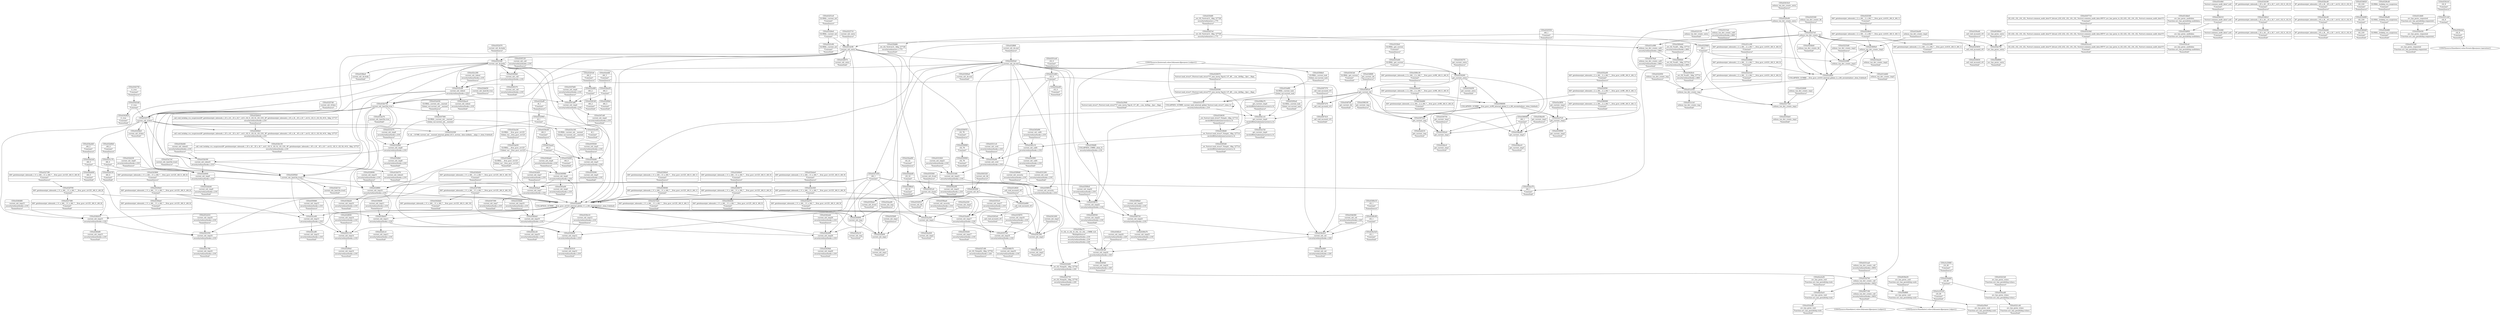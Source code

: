 digraph {
	CE0x4340ab0 [shape=record,shape=Mrecord,label="{CE0x4340ab0|current_sid:_tmp6|security/selinux/hooks.c,218|*SummSource*}"]
	CE0x4350fd0 [shape=record,shape=Mrecord,label="{CE0x4350fd0|current_sid:_tmp13|security/selinux/hooks.c,218|*SummSource*}"]
	CE0x435d850 [shape=record,shape=Mrecord,label="{CE0x435d850|avc_has_perm:_auditdata|Function::avc_has_perm&Arg::auditdata::}"]
	CE0x43498a0 [shape=record,shape=Mrecord,label="{CE0x43498a0|current_sid:_tmp23|security/selinux/hooks.c,218|*SummSource*}"]
	CE0x4340d10 [shape=record,shape=Mrecord,label="{CE0x4340d10|current_sid:_tmp15|security/selinux/hooks.c,218}"]
	CE0x432ce60 [shape=record,shape=Mrecord,label="{CE0x432ce60|current_sid:_tmp13|security/selinux/hooks.c,218}"]
	CE0x4345c10 [shape=record,shape=Mrecord,label="{CE0x4345c10|current_sid:_call4|security/selinux/hooks.c,218}"]
	CE0x434ba70 [shape=record,shape=Mrecord,label="{CE0x434ba70|0:_i32,_4:_i32,_8:_i32,_12:_i32,_:_CMRE_4,8_|*MultipleSource*|security/selinux/hooks.c,218|security/selinux/hooks.c,218|security/selinux/hooks.c,220}"]
	CE0x4339990 [shape=record,shape=Mrecord,label="{CE0x4339990|get_current:_tmp2|*SummSink*}"]
	CE0x43253f0 [shape=record,shape=Mrecord,label="{CE0x43253f0|i64*_getelementptr_inbounds_(_2_x_i64_,_2_x_i64_*___llvm_gcov_ctr410,_i64_0,_i64_1)|*Constant*|*SummSource*}"]
	CE0x43459b0 [shape=record,shape=Mrecord,label="{CE0x43459b0|current_sid:_tmp20|security/selinux/hooks.c,218|*SummSink*}"]
	CE0x4330a40 [shape=record,shape=Mrecord,label="{CE0x4330a40|_call_void_mcount()_#3|*SummSource*}"]
	CE0x4327380 [shape=record,shape=Mrecord,label="{CE0x4327380|i64*_getelementptr_inbounds_(_11_x_i64_,_11_x_i64_*___llvm_gcov_ctr125,_i64_0,_i64_8)|*Constant*|*SummSink*}"]
	CE0x432f700 [shape=record,shape=Mrecord,label="{CE0x432f700|i64*_getelementptr_inbounds_(_11_x_i64_,_11_x_i64_*___llvm_gcov_ctr125,_i64_0,_i64_8)|*Constant*}"]
	CE0x43476a0 [shape=record,shape=Mrecord,label="{CE0x43476a0|selinux_tun_dev_create:_call1|security/selinux/hooks.c,4661|*SummSink*}"]
	CE0x432f0b0 [shape=record,shape=Mrecord,label="{CE0x432f0b0|i64_3|*Constant*|*SummSink*}"]
	CE0x432b7c0 [shape=record,shape=Mrecord,label="{CE0x432b7c0|current_sid:_land.lhs.true2|*SummSink*}"]
	CE0x434e3e0 [shape=record,shape=Mrecord,label="{CE0x434e3e0|i32_1|*Constant*|*SummSink*}"]
	CE0x433bb20 [shape=record,shape=Mrecord,label="{CE0x433bb20|current_sid:_tmp10|security/selinux/hooks.c,218|*SummSink*}"]
	CE0x4363320 [shape=record,shape=Mrecord,label="{CE0x4363320|current_sid:_bb|*SummSource*}"]
	CE0x4342c20 [shape=record,shape=Mrecord,label="{CE0x4342c20|current_sid:_tmp19|security/selinux/hooks.c,218|*SummSink*}"]
	CE0x4358df0 [shape=record,shape=Mrecord,label="{CE0x4358df0|COLLAPSED:_CMRE:_elem_0::|security/selinux/hooks.c,218}"]
	CE0x4352470 [shape=record,shape=Mrecord,label="{CE0x4352470|current_sid:_do.body|*SummSource*}"]
	CE0x432a420 [shape=record,shape=Mrecord,label="{CE0x432a420|current_sid:_tmp2|*SummSink*}"]
	CE0x432f140 [shape=record,shape=Mrecord,label="{CE0x432f140|i64_2|*Constant*|*SummSink*}"]
	CE0x432ffd0 [shape=record,shape=Mrecord,label="{CE0x432ffd0|current_sid:_do.end|*SummSource*}"]
	CE0x431d920 [shape=record,shape=Mrecord,label="{CE0x431d920|_call_void_mcount()_#3|*SummSource*}"]
	CE0x433d0c0 [shape=record,shape=Mrecord,label="{CE0x433d0c0|i8*_getelementptr_inbounds_(_25_x_i8_,_25_x_i8_*_.str3,_i32_0,_i32_0)|*Constant*}"]
	CE0x431e080 [shape=record,shape=Mrecord,label="{CE0x431e080|selinux_tun_dev_create:_call1|security/selinux/hooks.c,4661}"]
	CE0x43a37e0 [shape=record,shape=Mrecord,label="{CE0x43a37e0|get_current:_tmp2}"]
	CE0x433a8f0 [shape=record,shape=Mrecord,label="{CE0x433a8f0|GLOBAL:_current_task|Global_var:current_task}"]
	CE0x432f9a0 [shape=record,shape=Mrecord,label="{CE0x432f9a0|current_sid:_tmp14|security/selinux/hooks.c,218|*SummSink*}"]
	CE0x4329470 [shape=record,shape=Mrecord,label="{CE0x4329470|%struct.task_struct*_(%struct.task_struct**)*_asm_movq_%gs:$_1:P_,$0_,_r,im,_dirflag_,_fpsr_,_flags_|*SummSource*}"]
	CE0x434a640 [shape=record,shape=Mrecord,label="{CE0x434a640|i64_5|*Constant*|*SummSink*}"]
	CE0x4332af0 [shape=record,shape=Mrecord,label="{CE0x4332af0|i8_1|*Constant*|*SummSource*}"]
	CE0x4360eb0 [shape=record,shape=Mrecord,label="{CE0x4360eb0|_ret_i32_%call1,_!dbg_!27714|security/selinux/hooks.c,4661|*SummSource*}"]
	CE0x43353c0 [shape=record,shape=Mrecord,label="{CE0x43353c0|current_sid:_tmp17|security/selinux/hooks.c,218|*SummSource*}"]
	CE0x4331ea0 [shape=record,shape=Mrecord,label="{CE0x4331ea0|selinux_tun_dev_create:_call|security/selinux/hooks.c,4652|*SummSource*}"]
	CE0x435eb40 [shape=record,shape=Mrecord,label="{CE0x435eb40|avc_has_perm:_tsid|Function::avc_has_perm&Arg::tsid::|*SummSink*}"]
	CE0x43410c0 [shape=record,shape=Mrecord,label="{CE0x43410c0|selinux_tun_dev_create:_entry|*SummSource*}"]
	CE0x4325bf0 [shape=record,shape=Mrecord,label="{CE0x4325bf0|current_sid:_tmp1|*SummSource*}"]
	CE0x43346d0 [shape=record,shape=Mrecord,label="{CE0x43346d0|_ret_%struct.task_struct*_%tmp4,_!dbg_!27714|./arch/x86/include/asm/current.h,14}"]
	CE0x433e160 [shape=record,shape=Mrecord,label="{CE0x433e160|GLOBAL:_current_sid.__warned|Global_var:current_sid.__warned|*SummSink*}"]
	CE0x4342eb0 [shape=record,shape=Mrecord,label="{CE0x4342eb0|current_sid:_tmp20|security/selinux/hooks.c,218|*SummSource*}"]
	CE0x432a680 [shape=record,shape=Mrecord,label="{CE0x432a680|_call_void_mcount()_#3}"]
	CE0x4320e90 [shape=record,shape=Mrecord,label="{CE0x4320e90|selinux_tun_dev_create:_entry}"]
	CE0x431e1e0 [shape=record,shape=Mrecord,label="{CE0x431e1e0|selinux_tun_dev_create:_tmp|*SummSink*}"]
	CE0x43469e0 [shape=record,shape=Mrecord,label="{CE0x43469e0|selinux_tun_dev_create:_tmp2}"]
	CE0x432bc60 [shape=record,shape=Mrecord,label="{CE0x432bc60|i8*_getelementptr_inbounds_(_45_x_i8_,_45_x_i8_*_.str12,_i32_0,_i32_0)|*Constant*}"]
	CE0x43316f0 [shape=record,shape=Mrecord,label="{CE0x43316f0|current_sid:_tmp21|security/selinux/hooks.c,218}"]
	CE0x43645a0 [shape=record,shape=Mrecord,label="{CE0x43645a0|current_sid:_do.end}"]
	CE0x43425d0 [shape=record,shape=Mrecord,label="{CE0x43425d0|i1_true|*Constant*}"]
	CE0x434f7d0 [shape=record,shape=Mrecord,label="{CE0x434f7d0|get_current:_bb|*SummSink*}"]
	CE0x4330e10 [shape=record,shape=Mrecord,label="{CE0x4330e10|current_sid:_tmp12|security/selinux/hooks.c,218|*SummSource*}"]
	CE0x4349720 [shape=record,shape=Mrecord,label="{CE0x4349720|current_sid:_tmp23|security/selinux/hooks.c,218}"]
	CE0x43450b0 [shape=record,shape=Mrecord,label="{CE0x43450b0|current_sid:_call|security/selinux/hooks.c,218}"]
	CE0x43588a0 [shape=record,shape=Mrecord,label="{CE0x43588a0|i32_22|*Constant*|*SummSink*}"]
	CE0x4324bb0 [shape=record,shape=Mrecord,label="{CE0x4324bb0|selinux_tun_dev_create:_bb|*SummSink*}"]
	CE0x431e3f0 [shape=record,shape=Mrecord,label="{CE0x431e3f0|i64*_getelementptr_inbounds_(_2_x_i64_,_2_x_i64_*___llvm_gcov_ctr410,_i64_0,_i64_0)|*Constant*|*SummSource*}"]
	CE0x4324f20 [shape=record,shape=Mrecord,label="{CE0x4324f20|COLLAPSED:_GCMRE___llvm_gcov_ctr410_internal_global_2_x_i64_zeroinitializer:_elem_0:default:}"]
	CE0x432ef60 [shape=record,shape=Mrecord,label="{CE0x432ef60|i64_2|*Constant*}"]
	CE0x4351130 [shape=record,shape=Mrecord,label="{CE0x4351130|current_sid:_tmp14|security/selinux/hooks.c,218}"]
	CE0x4350970 [shape=record,shape=Mrecord,label="{CE0x4350970|i32_78|*Constant*|*SummSource*}"]
	CE0x4331820 [shape=record,shape=Mrecord,label="{CE0x4331820|current_sid:_tmp21|security/selinux/hooks.c,218|*SummSource*}"]
	CE0x4347300 [shape=record,shape=Mrecord,label="{CE0x4347300|current_sid:_tmp7|security/selinux/hooks.c,218|*SummSink*}"]
	CE0x4323d40 [shape=record,shape=Mrecord,label="{CE0x4323d40|_ret_i32_%tmp24,_!dbg_!27742|security/selinux/hooks.c,220}"]
	CE0x432d0b0 [shape=record,shape=Mrecord,label="{CE0x432d0b0|i64_4|*Constant*|*SummSource*}"]
	CE0x3c23120 [shape=record,shape=Mrecord,label="{CE0x3c23120|i16_49|*Constant*|*SummSink*}"]
	CE0x431dd40 [shape=record,shape=Mrecord,label="{CE0x431dd40|selinux_tun_dev_create:_tmp3|*SummSink*}"]
	CE0x4343a00 [shape=record,shape=Mrecord,label="{CE0x4343a00|current_sid:_tmp6|security/selinux/hooks.c,218|*SummSink*}"]
	CE0x435d7e0 [shape=record,shape=Mrecord,label="{CE0x435d7e0|_ret_i32_%retval.0,_!dbg_!27728|security/selinux/avc.c,775}"]
	CE0x432a520 [shape=record,shape=Mrecord,label="{CE0x432a520|current_sid:_tmp2|*SummSource*}"]
	CE0x4398090 [shape=record,shape=Mrecord,label="{CE0x4398090|COLLAPSED:_GCMRE___llvm_gcov_ctr98_internal_global_2_x_i64_zeroinitializer:_elem_0:default:}"]
	CE0x4330750 [shape=record,shape=Mrecord,label="{CE0x4330750|get_current:_tmp1|*SummSource*}"]
	CE0x4347af0 [shape=record,shape=Mrecord,label="{CE0x4347af0|current_sid:_tmp4|security/selinux/hooks.c,218|*SummSink*}"]
	CE0x43300a0 [shape=record,shape=Mrecord,label="{CE0x43300a0|current_sid:_do.end|*SummSink*}"]
	CE0x4331b70 [shape=record,shape=Mrecord,label="{CE0x4331b70|current_sid:_tmp8|security/selinux/hooks.c,218|*SummSource*}"]
	CE0x431e550 [shape=record,shape=Mrecord,label="{CE0x431e550|selinux_tun_dev_create:_tmp}"]
	CE0x4327c80 [shape=record,shape=Mrecord,label="{CE0x4327c80|_ret_i32_%tmp24,_!dbg_!27742|security/selinux/hooks.c,220|*SummSource*}"]
	CE0x434b560 [shape=record,shape=Mrecord,label="{CE0x434b560|current_sid:_sid|security/selinux/hooks.c,220|*SummSource*}"]
	CE0x4331260 [shape=record,shape=Mrecord,label="{CE0x4331260|current_sid:_cred|security/selinux/hooks.c,218|*SummSink*}"]
	CE0x4334260 [shape=record,shape=Mrecord,label="{CE0x4334260|get_current:_entry}"]
	CE0x43240b0 [shape=record,shape=Mrecord,label="{CE0x43240b0|i64*_getelementptr_inbounds_(_2_x_i64_,_2_x_i64_*___llvm_gcov_ctr410,_i64_0,_i64_0)|*Constant*}"]
	CE0x434abd0 [shape=record,shape=Mrecord,label="{CE0x434abd0|i32_22|*Constant*}"]
	CE0x59df880 [shape=record,shape=Mrecord,label="{CE0x59df880|avc_has_perm:_entry|*SummSink*}"]
	CE0x4325340 [shape=record,shape=Mrecord,label="{CE0x4325340|selinux_tun_dev_create:_bb|*SummSource*}"]
	CE0x4367370 [shape=record,shape=Mrecord,label="{CE0x4367370|_call_void_mcount()_#3|*SummSource*}"]
	CE0x4358aa0 [shape=record,shape=Mrecord,label="{CE0x4358aa0|current_sid:_security|security/selinux/hooks.c,218|*SummSink*}"]
	CE0x433fbe0 [shape=record,shape=Mrecord,label="{CE0x433fbe0|current_sid:_do.body|*SummSink*}"]
	CE0x43341b0 [shape=record,shape=Mrecord,label="{CE0x43341b0|GLOBAL:_get_current|*Constant*|*SummSink*}"]
	CE0x4336040 [shape=record,shape=Mrecord,label="{CE0x4336040|i64*_getelementptr_inbounds_(_11_x_i64_,_11_x_i64_*___llvm_gcov_ctr125,_i64_0,_i64_1)|*Constant*}"]
	CE0x432bd40 [shape=record,shape=Mrecord,label="{CE0x432bd40|i8*_getelementptr_inbounds_(_45_x_i8_,_45_x_i8_*_.str12,_i32_0,_i32_0)|*Constant*|*SummSink*}"]
	CE0x433ade0 [shape=record,shape=Mrecord,label="{CE0x433ade0|GLOBAL:___llvm_gcov_ctr125|Global_var:__llvm_gcov_ctr125|*SummSink*}"]
	CE0x4325e10 [shape=record,shape=Mrecord,label="{CE0x4325e10|current_sid:_tmp|*SummSink*}"]
	CE0x431dc90 [shape=record,shape=Mrecord,label="{CE0x431dc90|current_sid:_entry}"]
	CE0x435fd80 [shape=record,shape=Mrecord,label="{CE0x435fd80|_ret_i32_%retval.0,_!dbg_!27728|security/selinux/avc.c,775|*SummSink*}"]
	CE0x435ead0 [shape=record,shape=Mrecord,label="{CE0x435ead0|avc_has_perm:_tclass|Function::avc_has_perm&Arg::tclass::}"]
	CE0x4342d90 [shape=record,shape=Mrecord,label="{CE0x4342d90|current_sid:_tmp20|security/selinux/hooks.c,218}"]
	CE0x432f5f0 [shape=record,shape=Mrecord,label="{CE0x432f5f0|i64*_getelementptr_inbounds_(_2_x_i64_,_2_x_i64_*___llvm_gcov_ctr98,_i64_0,_i64_1)|*Constant*}"]
	CE0x4367410 [shape=record,shape=Mrecord,label="{CE0x4367410|_call_void_mcount()_#3|*SummSink*}"]
	CE0x434f5c0 [shape=record,shape=Mrecord,label="{CE0x434f5c0|get_current:_bb}"]
	CE0x4325730 [shape=record,shape=Mrecord,label="{CE0x4325730|current_sid:_if.then}"]
	CE0x435c640 [shape=record,shape=Mrecord,label="{CE0x435c640|%struct.common_audit_data*_null|*Constant*|*SummSink*}"]
	CE0x4330b90 [shape=record,shape=Mrecord,label="{CE0x4330b90|current_sid:_tmp11|security/selinux/hooks.c,218|*SummSource*}"]
	CE0x43311c0 [shape=record,shape=Mrecord,label="{CE0x43311c0|current_sid:_cred|security/selinux/hooks.c,218|*SummSource*}"]
	CE0x435c6b0 [shape=record,shape=Mrecord,label="{CE0x435c6b0|%struct.common_audit_data*_null|*Constant*|*SummSource*}"]
	CE0x4335de0 [shape=record,shape=Mrecord,label="{CE0x4335de0|selinux_tun_dev_create:_tmp1|*SummSink*}"]
	CE0x43464d0 [shape=record,shape=Mrecord,label="{CE0x43464d0|i32_218|*Constant*|*SummSink*}"]
	CE0x433d180 [shape=record,shape=Mrecord,label="{CE0x433d180|i8*_getelementptr_inbounds_(_25_x_i8_,_25_x_i8_*_.str3,_i32_0,_i32_0)|*Constant*|*SummSource*}"]
	CE0x4323c90 [shape=record,shape=Mrecord,label="{CE0x4323c90|GLOBAL:_current_sid|*Constant*|*SummSink*}"]
	CE0x432f1b0 [shape=record,shape=Mrecord,label="{CE0x432f1b0|i64_2|*Constant*|*SummSource*}"]
	CE0x432d1c0 [shape=record,shape=Mrecord,label="{CE0x432d1c0|current_sid:_tmp11|security/selinux/hooks.c,218|*SummSink*}"]
	CE0x434eee0 [shape=record,shape=Mrecord,label="{CE0x434eee0|i64*_getelementptr_inbounds_(_2_x_i64_,_2_x_i64_*___llvm_gcov_ctr98,_i64_0,_i64_0)|*Constant*}"]
	CE0x4328f60 [shape=record,shape=Mrecord,label="{CE0x4328f60|current_sid:_tmp10|security/selinux/hooks.c,218}"]
	CE0x4323150 [shape=record,shape=Mrecord,label="{CE0x4323150|selinux_tun_dev_create:_entry|*SummSink*}"]
	CE0x4343510 [shape=record,shape=Mrecord,label="{CE0x4343510|current_sid:_tmp12|security/selinux/hooks.c,218|*SummSink*}"]
	CE0x43360e0 [shape=record,shape=Mrecord,label="{CE0x43360e0|i64*_getelementptr_inbounds_(_11_x_i64_,_11_x_i64_*___llvm_gcov_ctr125,_i64_0,_i64_1)|*Constant*|*SummSource*}"]
	CE0x432c020 [shape=record,shape=Mrecord,label="{CE0x432c020|i64*_getelementptr_inbounds_(_11_x_i64_,_11_x_i64_*___llvm_gcov_ctr125,_i64_0,_i64_9)|*Constant*}"]
	CE0x4350a90 [shape=record,shape=Mrecord,label="{CE0x4350a90|current_sid:_cred|security/selinux/hooks.c,218}"]
	CE0x4352a00 [shape=record,shape=Mrecord,label="{CE0x4352a00|i64*_getelementptr_inbounds_(_2_x_i64_,_2_x_i64_*___llvm_gcov_ctr98,_i64_0,_i64_1)|*Constant*|*SummSource*}"]
	CE0x4350900 [shape=record,shape=Mrecord,label="{CE0x4350900|i32_78|*Constant*|*SummSink*}"]
	CE0x4349a70 [shape=record,shape=Mrecord,label="{CE0x4349a70|current_sid:_tmp23|security/selinux/hooks.c,218|*SummSink*}"]
	CE0x43301e0 [shape=record,shape=Mrecord,label="{CE0x43301e0|current_sid:_if.end}"]
	CE0x4367270 [shape=record,shape=Mrecord,label="{CE0x4367270|_call_void_mcount()_#3}"]
	CE0x43556a0 [shape=record,shape=Mrecord,label="{CE0x43556a0|current_sid:_if.end|*SummSink*}"]
	CE0x43428c0 [shape=record,shape=Mrecord,label="{CE0x43428c0|i1_true|*Constant*|*SummSink*}"]
	CE0x4335430 [shape=record,shape=Mrecord,label="{CE0x4335430|current_sid:_tmp17|security/selinux/hooks.c,218|*SummSink*}"]
	CE0x434a900 [shape=record,shape=Mrecord,label="{CE0x434a900|current_sid:_sid|security/selinux/hooks.c,220|*SummSink*}"]
	CE0x4354dd0 [shape=record,shape=Mrecord,label="{CE0x4354dd0|current_sid:_tmp5|security/selinux/hooks.c,218}"]
	CE0x4341400 [shape=record,shape=Mrecord,label="{CE0x4341400|current_sid:_tmp3|*SummSource*}"]
	CE0x4343ba0 [shape=record,shape=Mrecord,label="{CE0x4343ba0|current_sid:_tmp7|security/selinux/hooks.c,218}"]
	CE0x4325650 [shape=record,shape=Mrecord,label="{CE0x4325650|_call_void_mcount()_#3}"]
	CE0x4351ee0 [shape=record,shape=Mrecord,label="{CE0x4351ee0|i32_0|*Constant*|*SummSource*}"]
	CE0x4347710 [shape=record,shape=Mrecord,label="{CE0x4347710|i32_(i32,_i32,_i16,_i32,_%struct.common_audit_data*)*_bitcast_(i32_(i32,_i32,_i16,_i32,_%struct.common_audit_data.495*)*_avc_has_perm_to_i32_(i32,_i32,_i16,_i32,_%struct.common_audit_data*)*)|*Constant*|*SummSource*}"]
	CE0x432b480 [shape=record,shape=Mrecord,label="{CE0x432b480|GLOBAL:_lockdep_rcu_suspicious|*Constant*|*SummSink*}"]
	CE0x432bac0 [shape=record,shape=Mrecord,label="{CE0x432bac0|current_sid:_tobool|security/selinux/hooks.c,218|*SummSink*}"]
	CE0x4355020 [shape=record,shape=Mrecord,label="{CE0x4355020|current_sid:_tmp5|security/selinux/hooks.c,218|*SummSource*}"]
	CE0x43523a0 [shape=record,shape=Mrecord,label="{CE0x43523a0|current_sid:_do.body}"]
	CE0x433c780 [shape=record,shape=Mrecord,label="{CE0x433c780|current_sid:_tmp16|security/selinux/hooks.c,218|*SummSink*}"]
	CE0x4354f40 [shape=record,shape=Mrecord,label="{CE0x4354f40|i64_0|*Constant*|*SummSink*}"]
	CE0x434a4d0 [shape=record,shape=Mrecord,label="{CE0x434a4d0|i64_5|*Constant*|*SummSource*}"]
	CE0x43251e0 [shape=record,shape=Mrecord,label="{CE0x43251e0|GLOBAL:_current_sid|*Constant*|*SummSource*}"]
	CE0x432d230 [shape=record,shape=Mrecord,label="{CE0x432d230|current_sid:_tmp9|security/selinux/hooks.c,218|*SummSource*}"]
	CE0x4342b20 [shape=record,shape=Mrecord,label="{CE0x4342b20|i64*_getelementptr_inbounds_(_11_x_i64_,_11_x_i64_*___llvm_gcov_ctr125,_i64_0,_i64_10)|*Constant*|*SummSource*}"]
	CE0x432b130 [shape=record,shape=Mrecord,label="{CE0x432b130|_call_void_lockdep_rcu_suspicious(i8*_getelementptr_inbounds_(_25_x_i8_,_25_x_i8_*_.str3,_i32_0,_i32_0),_i32_218,_i8*_getelementptr_inbounds_(_45_x_i8_,_45_x_i8_*_.str12,_i32_0,_i32_0))_#10,_!dbg_!27727|security/selinux/hooks.c,218|*SummSink*}"]
	CE0x4325550 [shape=record,shape=Mrecord,label="{CE0x4325550|i64_1|*Constant*|*SummSource*}"]
	CE0x433b570 [shape=record,shape=Mrecord,label="{CE0x433b570|current_sid:_tobool1|security/selinux/hooks.c,218|*SummSink*}"]
	CE0x433ab50 [shape=record,shape=Mrecord,label="{CE0x433ab50|GLOBAL:___llvm_gcov_ctr125|Global_var:__llvm_gcov_ctr125}"]
	CE0x4347b60 [shape=record,shape=Mrecord,label="{CE0x4347b60|current_sid:_tmp4|security/selinux/hooks.c,218|*SummSource*}"]
	CE0x433e030 [shape=record,shape=Mrecord,label="{CE0x433e030|GLOBAL:_current_sid.__warned|Global_var:current_sid.__warned|*SummSource*}"]
	CE0x433da20 [shape=record,shape=Mrecord,label="{CE0x433da20|selinux_tun_dev_create:_tmp2|*SummSink*}"]
	CE0x43493d0 [shape=record,shape=Mrecord,label="{CE0x43493d0|_ret_%struct.task_struct*_%tmp4,_!dbg_!27714|./arch/x86/include/asm/current.h,14|*SummSink*}"]
	CE0x433aae0 [shape=record,shape=Mrecord,label="{CE0x433aae0|i64_0|*Constant*}"]
	CE0x43568e0 [shape=record,shape=Mrecord,label="{CE0x43568e0|GLOBAL:_current_task|Global_var:current_task|*SummSource*}"]
	CE0x4335870 [shape=record,shape=Mrecord,label="{CE0x4335870|current_sid:_tmp18|security/selinux/hooks.c,218|*SummSource*}"]
	CE0x4321cb0 [shape=record,shape=Mrecord,label="{CE0x4321cb0|i32_8|*Constant*}"]
	CE0x4360f20 [shape=record,shape=Mrecord,label="{CE0x4360f20|_ret_i32_%call1,_!dbg_!27714|security/selinux/hooks.c,4661}"]
	CE0x4334630 [shape=record,shape=Mrecord,label="{CE0x4334630|_ret_%struct.task_struct*_%tmp4,_!dbg_!27714|./arch/x86/include/asm/current.h,14|*SummSource*}"]
	CE0x432eb00 [shape=record,shape=Mrecord,label="{CE0x432eb00|COLLAPSED:_GCMRE___llvm_gcov_ctr125_internal_global_11_x_i64_zeroinitializer:_elem_0:default:}"]
	CE0x43326e0 [shape=record,shape=Mrecord,label="{CE0x43326e0|GLOBAL:_current_sid|*Constant*}"]
	CE0x432d040 [shape=record,shape=Mrecord,label="{CE0x432d040|current_sid:_tmp9|security/selinux/hooks.c,218}"]
	CE0x4325b00 [shape=record,shape=Mrecord,label="{CE0x4325b00|current_sid:_tmp1}"]
	CE0x4358910 [shape=record,shape=Mrecord,label="{CE0x4358910|current_sid:_security|security/selinux/hooks.c,218}"]
	CE0x4340d80 [shape=record,shape=Mrecord,label="{CE0x4340d80|current_sid:_tmp15|security/selinux/hooks.c,218|*SummSource*}"]
	CE0x4345270 [shape=record,shape=Mrecord,label="{CE0x4345270|current_sid:_call|security/selinux/hooks.c,218|*SummSink*}"]
	CE0x4340980 [shape=record,shape=Mrecord,label="{CE0x4340980|current_sid:_tmp6|security/selinux/hooks.c,218}"]
	CE0x43620c0 [shape=record,shape=Mrecord,label="{CE0x43620c0|_ret_i32_%call1,_!dbg_!27714|security/selinux/hooks.c,4661|*SummSink*}"]
	CE0x43295b0 [shape=record,shape=Mrecord,label="{CE0x43295b0|current_sid:_land.lhs.true2}"]
	CE0x4322ff0 [shape=record,shape=Mrecord,label="{CE0x4322ff0|i64*_getelementptr_inbounds_(_2_x_i64_,_2_x_i64_*___llvm_gcov_ctr410,_i64_0,_i64_1)|*Constant*|*SummSink*}"]
	CE0x4355560 [shape=record,shape=Mrecord,label="{CE0x4355560|current_sid:_if.end|*SummSource*}"]
	CE0x4364450 [shape=record,shape=Mrecord,label="{CE0x4364450|i64*_getelementptr_inbounds_(_11_x_i64_,_11_x_i64_*___llvm_gcov_ctr125,_i64_0,_i64_0)|*Constant*|*SummSink*}"]
	CE0x4344900 [shape=record,shape=Mrecord,label="{CE0x4344900|current_sid:_tmp}"]
	CE0x432ea90 [shape=record,shape=Mrecord,label="{CE0x432ea90|current_sid:_tmp|*SummSource*}"]
	CE0x4324fd0 [shape=record,shape=Mrecord,label="{CE0x4324fd0|selinux_tun_dev_create:_tmp1|*SummSource*}"]
	CE0x4333e60 [shape=record,shape=Mrecord,label="{CE0x4333e60|GLOBAL:_get_current|*Constant*}"]
	CE0x4354fb0 [shape=record,shape=Mrecord,label="{CE0x4354fb0|current_sid:_tmp8|security/selinux/hooks.c,218|*SummSink*}"]
	CE0x4323710 [shape=record,shape=Mrecord,label="{CE0x4323710|current_sid:_entry|*SummSource*}"]
	CE0x62a5ac0 [shape=record,shape=Mrecord,label="{CE0x62a5ac0|avc_has_perm:_tsid|Function::avc_has_perm&Arg::tsid::}"]
	CE0x433ede0 [shape=record,shape=Mrecord,label="{CE0x433ede0|current_sid:_tmp17|security/selinux/hooks.c,218}"]
	CE0x433c610 [shape=record,shape=Mrecord,label="{CE0x433c610|current_sid:_tmp16|security/selinux/hooks.c,218|*SummSource*}"]
	CE0x4328a80 [shape=record,shape=Mrecord,label="{CE0x4328a80|GLOBAL:_lockdep_rcu_suspicious|*Constant*}"]
	CE0x4334450 [shape=record,shape=Mrecord,label="{CE0x4334450|get_current:_entry|*SummSink*}"]
	CE0x43246e0 [shape=record,shape=Mrecord,label="{CE0x43246e0|i64*_getelementptr_inbounds_(_2_x_i64_,_2_x_i64_*___llvm_gcov_ctr410,_i64_0,_i64_1)|*Constant*}"]
	CE0x43414c0 [shape=record,shape=Mrecord,label="{CE0x43414c0|current_sid:_tmp3|*SummSink*}"]
	CE0x4345d90 [shape=record,shape=Mrecord,label="{CE0x4345d90|current_sid:_call4|security/selinux/hooks.c,218|*SummSource*}"]
	CE0x432a3b0 [shape=record,shape=Mrecord,label="{CE0x432a3b0|current_sid:_tmp2}"]
	CE0x432cdf0 [shape=record,shape=Mrecord,label="{CE0x432cdf0|current_sid:_tmp13|security/selinux/hooks.c,218|*SummSink*}"]
	CE0x43229f0 [shape=record,shape=Mrecord,label="{CE0x43229f0|selinux_tun_dev_create:_tmp3}"]
	CE0x62a59e0 [shape=record,shape=Mrecord,label="{CE0x62a59e0|avc_has_perm:_ssid|Function::avc_has_perm&Arg::ssid::|*SummSink*}"]
	CE0x4349550 [shape=record,shape=Mrecord,label="{CE0x4349550|current_sid:_tmp22|security/selinux/hooks.c,218|*SummSink*}"]
	CE0x4321c40 [shape=record,shape=Mrecord,label="{CE0x4321c40|avc_has_perm:_tclass|Function::avc_has_perm&Arg::tclass::|*SummSink*}"]
	CE0x4347090 [shape=record,shape=Mrecord,label="{CE0x4347090|i64*_getelementptr_inbounds_(_11_x_i64_,_11_x_i64_*___llvm_gcov_ctr125,_i64_0,_i64_10)|*Constant*}"]
	CE0x431dbe0 [shape=record,shape=Mrecord,label="{CE0x431dbe0|avc_has_perm:_auditdata|Function::avc_has_perm&Arg::auditdata::|*SummSource*}"]
	CE0x434f6f0 [shape=record,shape=Mrecord,label="{CE0x434f6f0|get_current:_bb|*SummSource*}"]
	CE0x4330da0 [shape=record,shape=Mrecord,label="{CE0x4330da0|i64*_getelementptr_inbounds_(_11_x_i64_,_11_x_i64_*___llvm_gcov_ctr125,_i64_0,_i64_6)|*Constant*|*SummSink*}"]
	CE0x435c5d0 [shape=record,shape=Mrecord,label="{CE0x435c5d0|avc_has_perm:_requested|Function::avc_has_perm&Arg::requested::|*SummSink*}"]
	CE0x4334370 [shape=record,shape=Mrecord,label="{CE0x4334370|get_current:_entry|*SummSource*}"]
	CE0x4380c30 [shape=record,shape=Mrecord,label="{CE0x4380c30|i64*_getelementptr_inbounds_(_2_x_i64_,_2_x_i64_*___llvm_gcov_ctr98,_i64_0,_i64_0)|*Constant*|*SummSource*}"]
	CE0x434a3a0 [shape=record,shape=Mrecord,label="{CE0x434a3a0|i64_5|*Constant*}"]
	CE0x4329090 [shape=record,shape=Mrecord,label="{CE0x4329090|current_sid:_tmp10|security/selinux/hooks.c,218|*SummSource*}"]
	CE0x6038a50 [shape=record,shape=Mrecord,label="{CE0x6038a50|avc_has_perm:_ssid|Function::avc_has_perm&Arg::ssid::|*SummSource*}"]
	CE0x432b0c0 [shape=record,shape=Mrecord,label="{CE0x432b0c0|_call_void_lockdep_rcu_suspicious(i8*_getelementptr_inbounds_(_25_x_i8_,_25_x_i8_*_.str3,_i32_0,_i32_0),_i32_218,_i8*_getelementptr_inbounds_(_45_x_i8_,_45_x_i8_*_.str12,_i32_0,_i32_0))_#10,_!dbg_!27727|security/selinux/hooks.c,218|*SummSource*}"]
	CE0x4340fe0 [shape=record,shape=Mrecord,label="{CE0x4340fe0|_call_void_lockdep_rcu_suspicious(i8*_getelementptr_inbounds_(_25_x_i8_,_25_x_i8_*_.str3,_i32_0,_i32_0),_i32_218,_i8*_getelementptr_inbounds_(_45_x_i8_,_45_x_i8_*_.str12,_i32_0,_i32_0))_#10,_!dbg_!27727|security/selinux/hooks.c,218}"]
	CE0x4329390 [shape=record,shape=Mrecord,label="{CE0x4329390|%struct.task_struct*_(%struct.task_struct**)*_asm_movq_%gs:$_1:P_,$0_,_r,im,_dirflag_,_fpsr_,_flags_}"]
	CE0x43357e0 [shape=record,shape=Mrecord,label="{CE0x43357e0|current_sid:_tmp18|security/selinux/hooks.c,218}"]
	CE0x434bec0 [shape=record,shape=Mrecord,label="{CE0x434bec0|get_current:_tmp3|*SummSink*}"]
	CE0x43258e0 [shape=record,shape=Mrecord,label="{CE0x43258e0|current_sid:_if.then|*SummSink*}"]
	CE0x4342750 [shape=record,shape=Mrecord,label="{CE0x4342750|i1_true|*Constant*|*SummSource*}"]
	CE0x4355090 [shape=record,shape=Mrecord,label="{CE0x4355090|current_sid:_tmp5|security/selinux/hooks.c,218|*SummSink*}"]
	CE0x43a3850 [shape=record,shape=Mrecord,label="{CE0x43a3850|get_current:_tmp2|*SummSource*}"]
	CE0x43233d0 [shape=record,shape=Mrecord,label="{CE0x43233d0|selinux_tun_dev_create:_tmp3|*SummSource*}"]
	CE0x5837190 [shape=record,shape=Mrecord,label="{CE0x5837190|selinux_tun_dev_create:_call|security/selinux/hooks.c,4652|*SummSink*}"]
	CE0x434f2c0 [shape=record,shape=Mrecord,label="{CE0x434f2c0|current_sid:_tmp24|security/selinux/hooks.c,220|*SummSource*}"]
	CE0x433ebe0 [shape=record,shape=Mrecord,label="{CE0x433ebe0|i64*_getelementptr_inbounds_(_11_x_i64_,_11_x_i64_*___llvm_gcov_ctr125,_i64_0,_i64_9)|*Constant*|*SummSource*}"]
	CE0x432aa70 [shape=record,shape=Mrecord,label="{CE0x432aa70|i64_1|*Constant*|*SummSink*}"]
	CE0x433bdc0 [shape=record,shape=Mrecord,label="{CE0x433bdc0|current_sid:_tmp11|security/selinux/hooks.c,218}"]
	CE0x4328cd0 [shape=record,shape=Mrecord,label="{CE0x4328cd0|GLOBAL:_lockdep_rcu_suspicious|*Constant*|*SummSource*}"]
	CE0x59df8f0 [shape=record,shape=Mrecord,label="{CE0x59df8f0|avc_has_perm:_ssid|Function::avc_has_perm&Arg::ssid::}"]
	CE0x4341050 [shape=record,shape=Mrecord,label="{CE0x4341050|current_sid:_tmp16|security/selinux/hooks.c,218}"]
	CE0x4332c60 [shape=record,shape=Mrecord,label="{CE0x4332c60|i8_1|*Constant*|*SummSink*}"]
	CE0x434f3b0 [shape=record,shape=Mrecord,label="{CE0x434f3b0|current_sid:_tmp24|security/selinux/hooks.c,220|*SummSink*}"]
	CE0x435b3c0 [shape=record,shape=Mrecord,label="{CE0x435b3c0|i32_8|*Constant*|*SummSource*}"]
	CE0x432fec0 [shape=record,shape=Mrecord,label="{CE0x432fec0|get_current:_tmp1|*SummSink*}"]
	CE0x431de70 [shape=record,shape=Mrecord,label="{CE0x431de70|current_sid:_land.lhs.true|*SummSink*}"]
	CE0x43a39d0 [shape=record,shape=Mrecord,label="{CE0x43a39d0|%struct.task_struct*_(%struct.task_struct**)*_asm_movq_%gs:$_1:P_,$0_,_r,im,_dirflag_,_fpsr_,_flags_|*SummSink*}"]
	CE0x4397ee0 [shape=record,shape=Mrecord,label="{CE0x4397ee0|get_current:_tmp}"]
	CE0x4330d30 [shape=record,shape=Mrecord,label="{CE0x4330d30|current_sid:_tmp12|security/selinux/hooks.c,218}"]
	CE0x60389e0 [shape=record,shape=Mrecord,label="{CE0x60389e0|avc_has_perm:_entry|*SummSource*}"]
	CE0x434aa00 [shape=record,shape=Mrecord,label="{CE0x434aa00|current_sid:_tmp21|security/selinux/hooks.c,218|*SummSink*}"]
	CE0x43263e0 [shape=record,shape=Mrecord,label="{CE0x43263e0|_call_void_mcount()_#3|*SummSink*}"]
	CE0x433d480 [shape=record,shape=Mrecord,label="{CE0x433d480|i32_218|*Constant*}"]
	CE0x4322730 [shape=record,shape=Mrecord,label="{CE0x4322730|_ret_i32_%tmp24,_!dbg_!27742|security/selinux/hooks.c,220|*SummSink*}"]
	CE0x432eef0 [shape=record,shape=Mrecord,label="{CE0x432eef0|i32_0|*Constant*|*SummSink*}"]
	CE0x4386a70 [shape=record,shape=Mrecord,label="{CE0x4386a70|get_current:_tmp4|./arch/x86/include/asm/current.h,14|*SummSource*}"]
	CE0x435ebb0 [shape=record,shape=Mrecord,label="{CE0x435ebb0|i16_49|*Constant*}"]
	CE0x432d2d0 [shape=record,shape=Mrecord,label="{CE0x432d2d0|current_sid:_tmp9|security/selinux/hooks.c,218|*SummSink*}"]
	CE0x432f830 [shape=record,shape=Mrecord,label="{CE0x432f830|current_sid:_tmp14|security/selinux/hooks.c,218|*SummSource*}"]
	CE0x434be00 [shape=record,shape=Mrecord,label="{CE0x434be00|get_current:_tmp3|*SummSource*}"]
	CE0x4358f70 [shape=record,shape=Mrecord,label="{CE0x4358f70|current_sid:_tmp22|security/selinux/hooks.c,218}"]
	CE0x4341360 [shape=record,shape=Mrecord,label="{CE0x4341360|current_sid:_tmp3}"]
	CE0x433e7e0 [shape=record,shape=Mrecord,label="{CE0x433e7e0|current_sid:_land.lhs.true2|*SummSource*}"]
	CE0x4332300 [shape=record,shape=Mrecord,label="{CE0x4332300|0:_i8,_:_GCMR_current_sid.__warned_internal_global_i8_0,_section_.data.unlikely_,_align_1:_elem_0:default:}"]
	CE0x4363280 [shape=record,shape=Mrecord,label="{CE0x4363280|current_sid:_bb}"]
	CE0x4380080 [shape=record,shape=Mrecord,label="{CE0x4380080|i64*_getelementptr_inbounds_(_2_x_i64_,_2_x_i64_*___llvm_gcov_ctr98,_i64_0,_i64_1)|*Constant*|*SummSink*}"]
	CE0x43589d0 [shape=record,shape=Mrecord,label="{CE0x43589d0|current_sid:_security|security/selinux/hooks.c,218|*SummSource*}"]
	CE0x433acb0 [shape=record,shape=Mrecord,label="{CE0x433acb0|GLOBAL:___llvm_gcov_ctr125|Global_var:__llvm_gcov_ctr125|*SummSource*}"]
	CE0x433d620 [shape=record,shape=Mrecord,label="{CE0x433d620|i32_218|*Constant*|*SummSource*}"]
	CE0x43323b0 [shape=record,shape=Mrecord,label="{CE0x43323b0|i32_(i32,_i32,_i16,_i32,_%struct.common_audit_data*)*_bitcast_(i32_(i32,_i32,_i16,_i32,_%struct.common_audit_data.495*)*_avc_has_perm_to_i32_(i32,_i32,_i16,_i32,_%struct.common_audit_data*)*)|*Constant*}"]
	CE0x4333fe0 [shape=record,shape=Mrecord,label="{CE0x4333fe0|GLOBAL:_get_current|*Constant*|*SummSource*}"]
	CE0x43273f0 [shape=record,shape=Mrecord,label="{CE0x43273f0|i64*_getelementptr_inbounds_(_11_x_i64_,_11_x_i64_*___llvm_gcov_ctr125,_i64_0,_i64_8)|*Constant*|*SummSource*}"]
	CE0x4342bb0 [shape=record,shape=Mrecord,label="{CE0x4342bb0|i64*_getelementptr_inbounds_(_11_x_i64_,_11_x_i64_*___llvm_gcov_ctr125,_i64_0,_i64_10)|*Constant*|*SummSink*}"]
	CE0x43a4210 [shape=record,shape=Mrecord,label="{CE0x43a4210|get_current:_tmp|*SummSink*}"]
	CE0x4351d60 [shape=record,shape=Mrecord,label="{CE0x4351d60|i32_0|*Constant*}"]
	"CONST[source:2(external),value:2(dynamic)][purpose:{subject}]"
	CE0x432c290 [shape=record,shape=Mrecord,label="{CE0x432c290|current_sid:_tobool|security/selinux/hooks.c,218|*SummSource*}"]
	CE0x4330650 [shape=record,shape=Mrecord,label="{CE0x4330650|_call_void_mcount()_#3|*SummSink*}"]
	CE0x433da90 [shape=record,shape=Mrecord,label="{CE0x433da90|selinux_tun_dev_create:_tmp2|*SummSource*}"]
	CE0x4327de0 [shape=record,shape=Mrecord,label="{CE0x4327de0|i64*_getelementptr_inbounds_(_11_x_i64_,_11_x_i64_*___llvm_gcov_ctr125,_i64_0,_i64_1)|*Constant*|*SummSink*}"]
	CE0x62a5a50 [shape=record,shape=Mrecord,label="{CE0x62a5a50|avc_has_perm:_tsid|Function::avc_has_perm&Arg::tsid::|*SummSource*}"]
	CE0x4346da0 [shape=record,shape=Mrecord,label="{CE0x4346da0|current_sid:_tmp19|security/selinux/hooks.c,218}"]
	CE0x43302e0 [shape=record,shape=Mrecord,label="{CE0x43302e0|get_current:_tmp1}"]
	CE0x433a720 [shape=record,shape=Mrecord,label="{CE0x433a720|get_current:_tmp4|./arch/x86/include/asm/current.h,14|*SummSink*}"]
	CE0x432efd0 [shape=record,shape=Mrecord,label="{CE0x432efd0|i64_3|*Constant*|*SummSource*}"]
	CE0x4340df0 [shape=record,shape=Mrecord,label="{CE0x4340df0|current_sid:_tmp15|security/selinux/hooks.c,218|*SummSink*}"]
	CE0x4327e50 [shape=record,shape=Mrecord,label="{CE0x4327e50|i64_1|*Constant*}"]
	CE0x435b4a0 [shape=record,shape=Mrecord,label="{CE0x435b4a0|i32_8|*Constant*|*SummSink*}"]
	CE0x432b750 [shape=record,shape=Mrecord,label="{CE0x432b750|current_sid:_land.lhs.true}"]
	CE0x4321fa0 [shape=record,shape=Mrecord,label="{CE0x4321fa0|selinux_tun_dev_create:_call1|security/selinux/hooks.c,4661|*SummSource*}"]
	CE0x4354e40 [shape=record,shape=Mrecord,label="{CE0x4354e40|i64_0|*Constant*|*SummSource*}"]
	CE0x434bd60 [shape=record,shape=Mrecord,label="{CE0x434bd60|get_current:_tmp3}"]
	CE0x43257d0 [shape=record,shape=Mrecord,label="{CE0x43257d0|current_sid:_if.then|*SummSource*}"]
	CE0x433cec0 [shape=record,shape=Mrecord,label="{CE0x433cec0|i32_(i32,_i32,_i16,_i32,_%struct.common_audit_data*)*_bitcast_(i32_(i32,_i32,_i16,_i32,_%struct.common_audit_data.495*)*_avc_has_perm_to_i32_(i32,_i32,_i16,_i32,_%struct.common_audit_data*)*)|*Constant*|*SummSink*}"]
	CE0x43292a0 [shape=record,shape=Mrecord,label="{CE0x43292a0|GLOBAL:_current_task|Global_var:current_task|*SummSink*}"]
	CE0x3c23060 [shape=record,shape=Mrecord,label="{CE0x3c23060|i16_49|*Constant*|*SummSource*}"]
	CE0x432bcd0 [shape=record,shape=Mrecord,label="{CE0x432bcd0|i8*_getelementptr_inbounds_(_45_x_i8_,_45_x_i8_*_.str12,_i32_0,_i32_0)|*Constant*|*SummSource*}"]
	CE0x4345120 [shape=record,shape=Mrecord,label="{CE0x4345120|current_sid:_call|security/selinux/hooks.c,218|*SummSource*}"]
	CE0x433ed70 [shape=record,shape=Mrecord,label="{CE0x433ed70|i64*_getelementptr_inbounds_(_11_x_i64_,_11_x_i64_*___llvm_gcov_ctr125,_i64_0,_i64_9)|*Constant*|*SummSink*}"]
	CE0x4335ef0 [shape=record,shape=Mrecord,label="{CE0x4335ef0|current_sid:_tmp1|*SummSink*}"]
	CE0x4347560 [shape=record,shape=Mrecord,label="{CE0x4347560|GLOBAL:_current_sid.__warned|Global_var:current_sid.__warned}"]
	CE0x4335640 [shape=record,shape=Mrecord,label="{CE0x4335640|current_sid:_tmp19|security/selinux/hooks.c,218|*SummSource*}"]
	CE0x4352910 [shape=record,shape=Mrecord,label="{CE0x4352910|current_sid:_bb|*SummSink*}"]
	CE0x43239d0 [shape=record,shape=Mrecord,label="{CE0x43239d0|i64_1|*Constant*}"]
	CE0x43446e0 [shape=record,shape=Mrecord,label="{CE0x43446e0|i64*_getelementptr_inbounds_(_11_x_i64_,_11_x_i64_*___llvm_gcov_ctr125,_i64_0,_i64_0)|*Constant*|*SummSource*}"]
	CE0x43223c0 [shape=record,shape=Mrecord,label="{CE0x43223c0|i64*_getelementptr_inbounds_(_2_x_i64_,_2_x_i64_*___llvm_gcov_ctr410,_i64_0,_i64_0)|*Constant*|*SummSink*}"]
	CE0x433b440 [shape=record,shape=Mrecord,label="{CE0x433b440|current_sid:_tobool1|security/selinux/hooks.c,218|*SummSource*}"]
	CE0x43221b0 [shape=record,shape=Mrecord,label="{CE0x43221b0|avc_has_perm:_tclass|Function::avc_has_perm&Arg::tclass::|*SummSource*}"]
	CE0x435fdf0 [shape=record,shape=Mrecord,label="{CE0x435fdf0|_ret_i32_%retval.0,_!dbg_!27728|security/selinux/avc.c,775|*SummSource*}"]
	CE0x43436e0 [shape=record,shape=Mrecord,label="{CE0x43436e0|i64*_getelementptr_inbounds_(_11_x_i64_,_11_x_i64_*___llvm_gcov_ctr125,_i64_0,_i64_6)|*Constant*}"]
	CE0x4331c70 [shape=record,shape=Mrecord,label="{CE0x4331c70|i64_4|*Constant*}"]
	CE0x4350890 [shape=record,shape=Mrecord,label="{CE0x4350890|i32_78|*Constant*}"]
	CE0x4343860 [shape=record,shape=Mrecord,label="{CE0x4343860|i64*_getelementptr_inbounds_(_11_x_i64_,_11_x_i64_*___llvm_gcov_ctr125,_i64_0,_i64_6)|*Constant*|*SummSource*}"]
	CE0x43227e0 [shape=record,shape=Mrecord,label="{CE0x43227e0|selinux_tun_dev_create:_bb}"]
	CE0x4332960 [shape=record,shape=Mrecord,label="{CE0x4332960|i8_1|*Constant*}"]
	"CONST[source:0(mediator),value:0(static)][purpose:{operation}]"
	CE0x4322050 [shape=record,shape=Mrecord,label="{CE0x4322050|selinux_tun_dev_create:_tmp|*SummSource*}"]
	CE0x4335cd0 [shape=record,shape=Mrecord,label="{CE0x4335cd0|current_sid:_tobool|security/selinux/hooks.c,218}"]
	CE0x43320b0 [shape=record,shape=Mrecord,label="{CE0x43320b0|current_sid:_tmp8|security/selinux/hooks.c,218}"]
	CE0x4347a80 [shape=record,shape=Mrecord,label="{CE0x4347a80|current_sid:_tmp4|security/selinux/hooks.c,218}"]
	CE0x435b430 [shape=record,shape=Mrecord,label="{CE0x435b430|avc_has_perm:_requested|Function::avc_has_perm&Arg::requested::}"]
	CE0x433d760 [shape=record,shape=Mrecord,label="{CE0x433d760|selinux_tun_dev_create:_call|security/selinux/hooks.c,4652}"]
	CE0x434f1d0 [shape=record,shape=Mrecord,label="{CE0x434f1d0|current_sid:_tmp24|security/selinux/hooks.c,220}"]
	CE0x432b650 [shape=record,shape=Mrecord,label="{CE0x432b650|current_sid:_land.lhs.true|*SummSource*}"]
	CE0x43800f0 [shape=record,shape=Mrecord,label="{CE0x43800f0|i64_1|*Constant*}"]
	CE0x4398100 [shape=record,shape=Mrecord,label="{CE0x4398100|get_current:_tmp|*SummSource*}"]
	CE0x432f470 [shape=record,shape=Mrecord,label="{CE0x432f470|current_sid:_entry|*SummSink*}"]
	CE0x4344670 [shape=record,shape=Mrecord,label="{CE0x4344670|i64*_getelementptr_inbounds_(_11_x_i64_,_11_x_i64_*___llvm_gcov_ctr125,_i64_0,_i64_0)|*Constant*}"]
	CE0x4343d20 [shape=record,shape=Mrecord,label="{CE0x4343d20|current_sid:_tmp7|security/selinux/hooks.c,218|*SummSource*}"]
	CE0x4345f00 [shape=record,shape=Mrecord,label="{CE0x4345f00|current_sid:_call4|security/selinux/hooks.c,218|*SummSink*}"]
	CE0x4346b70 [shape=record,shape=Mrecord,label="{CE0x4346b70|current_sid:_tmp18|security/selinux/hooks.c,218|*SummSink*}"]
	CE0x4331570 [shape=record,shape=Mrecord,label="{CE0x4331570|COLLAPSED:_GCMRE_current_task_external_global_%struct.task_struct*:_elem_0::|security/selinux/hooks.c,218}"]
	CE0x432d150 [shape=record,shape=Mrecord,label="{CE0x432d150|i64_4|*Constant*|*SummSink*}"]
	CE0x43590e0 [shape=record,shape=Mrecord,label="{CE0x43590e0|current_sid:_tmp22|security/selinux/hooks.c,218|*SummSource*}"]
	CE0x4349c90 [shape=record,shape=Mrecord,label="{CE0x4349c90|i32_1|*Constant*}"]
	CE0x433d290 [shape=record,shape=Mrecord,label="{CE0x433d290|i8*_getelementptr_inbounds_(_25_x_i8_,_25_x_i8_*_.str3,_i32_0,_i32_0)|*Constant*|*SummSink*}"]
	"CONST[source:0(mediator),value:2(dynamic)][purpose:{object}]"
	CE0x434e4c0 [shape=record,shape=Mrecord,label="{CE0x434e4c0|current_sid:_sid|security/selinux/hooks.c,220}"]
	CE0x435b510 [shape=record,shape=Mrecord,label="{CE0x435b510|%struct.common_audit_data*_null|*Constant*}"]
	CE0x434a790 [shape=record,shape=Mrecord,label="{CE0x434a790|avc_has_perm:_entry}"]
	CE0x431dfd0 [shape=record,shape=Mrecord,label="{CE0x431dfd0|avc_has_perm:_requested|Function::avc_has_perm&Arg::requested::|*SummSource*}"]
	CE0x435fca0 [shape=record,shape=Mrecord,label="{CE0x435fca0|avc_has_perm:_auditdata|Function::avc_has_perm&Arg::auditdata::|*SummSink*}"]
	CE0x434ad00 [shape=record,shape=Mrecord,label="{CE0x434ad00|i32_22|*Constant*|*SummSource*}"]
	CE0x433b300 [shape=record,shape=Mrecord,label="{CE0x433b300|current_sid:_tobool1|security/selinux/hooks.c,218}"]
	"CONST[source:0(mediator),value:2(dynamic)][purpose:{subject}]"
	CE0x4349e10 [shape=record,shape=Mrecord,label="{CE0x4349e10|i32_1|*Constant*|*SummSource*}"]
	CE0x432ba50 [shape=record,shape=Mrecord,label="{CE0x432ba50|i64_3|*Constant*}"]
	CE0x434b880 [shape=record,shape=Mrecord,label="{CE0x434b880|i64*_getelementptr_inbounds_(_2_x_i64_,_2_x_i64_*___llvm_gcov_ctr98,_i64_0,_i64_0)|*Constant*|*SummSink*}"]
	CE0x43277b0 [shape=record,shape=Mrecord,label="{CE0x43277b0|selinux_tun_dev_create:_tmp1}"]
	CE0x434c1c0 [shape=record,shape=Mrecord,label="{CE0x434c1c0|get_current:_tmp4|./arch/x86/include/asm/current.h,14}"]
	CE0x434bd60 -> CE0x434bec0
	CE0x43645a0 -> CE0x4334260
	CE0x43523a0 -> CE0x4340980
	CE0x433b300 -> CE0x432d040
	CE0x432c020 -> CE0x433ed70
	CE0x433b300 -> CE0x433b570
	CE0x4328a80 -> CE0x432b480
	CE0x4330d30 -> CE0x432eb00
	CE0x4347560 -> CE0x43320b0
	CE0x432a520 -> CE0x432a3b0
	CE0x4347b60 -> CE0x4347a80
	CE0x432b750 -> CE0x433bdc0
	CE0x43227e0 -> CE0x4324bb0
	CE0x4321cb0 -> CE0x435b430
	CE0x435b430 -> CE0x435c5d0
	CE0x433d620 -> CE0x433d480
	CE0x43316f0 -> CE0x434aa00
	CE0x4342d90 -> CE0x43459b0
	CE0x433a8f0 -> CE0x434c1c0
	CE0x432ce60 -> CE0x4351130
	CE0x4342eb0 -> CE0x4342d90
	CE0x43251e0 -> CE0x43326e0
	CE0x43320b0 -> CE0x4354fb0
	CE0x4325b00 -> CE0x432eb00
	CE0x43302e0 -> CE0x4398090
	CE0x43221b0 -> CE0x435ead0
	CE0x4341050 -> CE0x432eb00
	CE0x4350a90 -> CE0x43316f0
	CE0x43523a0 -> CE0x4347a80
	CE0x4347560 -> CE0x4332300
	CE0x43239d0 -> CE0x432aa70
	CE0x4397ee0 -> CE0x43a4210
	"CONST[source:2(external),value:2(dynamic)][purpose:{subject}]" -> CE0x43568e0
	CE0x433d0c0 -> CE0x433d290
	CE0x4363280 -> CE0x432a680
	CE0x43323b0 -> CE0x433cec0
	CE0x4328cd0 -> CE0x4328a80
	CE0x433a8f0 -> CE0x4331570
	CE0x43a37e0 -> CE0x434bd60
	CE0x4325550 -> CE0x43239d0
	CE0x4328f60 -> CE0x432eb00
	CE0x434eee0 -> CE0x434b880
	CE0x43240b0 -> CE0x4324f20
	CE0x435ead0 -> CE0x4321c40
	CE0x43523a0 -> CE0x432eb00
	CE0x43253f0 -> CE0x43246e0
	CE0x4341050 -> CE0x433c780
	CE0x4342b20 -> CE0x4347090
	CE0x432bcd0 -> CE0x432bc60
	CE0x431dc90 -> CE0x43523a0
	CE0x43568e0 -> CE0x433a8f0
	CE0x43645a0 -> CE0x4345c10
	CE0x432f5f0 -> CE0x4398090
	CE0x43590e0 -> CE0x4358f70
	CE0x43227e0 -> CE0x434a790
	CE0x431dc90 -> CE0x432f470
	CE0x435d850 -> CE0x435fca0
	CE0x434a790 -> CE0x59df880
	CE0x434f5c0 -> CE0x4398090
	CE0x433ede0 -> CE0x43357e0
	CE0x4329090 -> CE0x4328f60
	CE0x4397ee0 -> CE0x43302e0
	CE0x4386a70 -> CE0x434c1c0
	CE0x43645a0 -> CE0x4323d40
	CE0x435ebb0 -> CE0x3c23120
	CE0x4327e50 -> CE0x4330d30
	CE0x4345c10 -> CE0x4350a90
	CE0x4351ee0 -> CE0x4351d60
	CE0x4347090 -> CE0x432eb00
	CE0x4327e50 -> CE0x4343ba0
	CE0x434f5c0 -> CE0x43a37e0
	CE0x5837190 -> "CONST[source:0(mediator),value:2(dynamic)][purpose:{object}]"
	CE0x434b560 -> CE0x434e4c0
	CE0x4350890 -> CE0x4350900
	CE0x43257d0 -> CE0x4325730
	CE0x43246e0 -> CE0x43469e0
	CE0x43523a0 -> CE0x432b750
	CE0x43240b0 -> CE0x431e550
	CE0x4331570 -> CE0x43316f0
	CE0x4355020 -> CE0x4354dd0
	CE0x4354dd0 -> CE0x4355090
	CE0x4355560 -> CE0x43301e0
	CE0x4320e90 -> CE0x4324f20
	CE0x43239d0 -> CE0x43229f0
	CE0x4328f60 -> CE0x433bdc0
	CE0x43246e0 -> CE0x4324f20
	CE0x43346d0 -> CE0x43493d0
	CE0x4344900 -> CE0x4325e10
	CE0x431e550 -> CE0x43277b0
	CE0x432a680 -> CE0x43263e0
	CE0x4363280 -> CE0x432a3b0
	CE0x4351130 -> CE0x432eb00
	CE0x434abd0 -> CE0x4358910
	CE0x432ef60 -> CE0x4347a80
	CE0x4363280 -> CE0x4341360
	CE0x43301e0 -> CE0x433ede0
	CE0x43301e0 -> CE0x43357e0
	CE0x4343860 -> CE0x43436e0
	CE0x4351d60 -> CE0x4358910
	CE0x43227e0 -> CE0x431dc90
	CE0x4335cd0 -> CE0x4347a80
	CE0x43498a0 -> CE0x4349720
	CE0x432efd0 -> CE0x432ba50
	CE0x43800f0 -> CE0x43302e0
	CE0x433ab50 -> CE0x4328f60
	CE0x433aae0 -> CE0x4328f60
	CE0x43326e0 -> CE0x4323c90
	CE0x43523a0 -> CE0x4354dd0
	CE0x4354dd0 -> CE0x4340980
	CE0x4329390 -> CE0x4331570
	CE0x43239d0 -> CE0x43277b0
	CE0x43353c0 -> CE0x433ede0
	CE0x4340fe0 -> CE0x432b130
	CE0x433ebe0 -> CE0x432c020
	CE0x43523a0 -> CE0x4335cd0
	CE0x43227e0 -> CE0x431e080
	CE0x4323d40 -> CE0x4322730
	CE0x43277b0 -> CE0x4324f20
	CE0x4340d10 -> CE0x4340df0
	CE0x4334260 -> CE0x434f5c0
	CE0x4360f20 -> CE0x43620c0
	CE0x433bdc0 -> CE0x432d1c0
	CE0x3c23120 -> "CONST[source:0(mediator),value:2(dynamic)][purpose:{object}]"
	CE0x43645a0 -> CE0x4342d90
	CE0x43316f0 -> CE0x4358910
	CE0x4333fe0 -> CE0x4333e60
	CE0x4331570 -> CE0x434c1c0
	CE0x4354e40 -> CE0x433aae0
	CE0x434ad00 -> CE0x434abd0
	CE0x4340d80 -> CE0x4340d10
	CE0x432ffd0 -> CE0x43645a0
	CE0x4351d60 -> CE0x432eef0
	CE0x4327e50 -> CE0x43357e0
	CE0x43277b0 -> CE0x4335de0
	CE0x43523a0 -> CE0x43450b0
	CE0x434c1c0 -> CE0x433a720
	CE0x4347090 -> CE0x4346da0
	CE0x43410c0 -> CE0x4320e90
	CE0x431dc90 -> CE0x43295b0
	CE0x4325730 -> CE0x4332300
	CE0x4335640 -> CE0x4346da0
	CE0x4320e90 -> CE0x431e550
	CE0x4331570 -> CE0x4358f70
	CE0x43645a0 -> CE0x4358f70
	CE0x4351130 -> CE0x432f9a0
	CE0x4336040 -> CE0x432eb00
	CE0x432d230 -> CE0x432d040
	CE0x432eb00 -> CE0x4344900
	CE0x43450b0 -> CE0x4335cd0
	CE0x4325730 -> CE0x4341050
	CE0x4320e90 -> CE0x4323150
	CE0x432f1b0 -> CE0x432ef60
	CE0x43227e0 -> CE0x4325650
	CE0x4340d10 -> CE0x4341050
	CE0x4330a40 -> CE0x4325650
	CE0x4330e10 -> CE0x4330d30
	CE0x432eb00 -> CE0x4340980
	CE0x4325730 -> CE0x4340fe0
	CE0x43446e0 -> CE0x4344670
	CE0x43311c0 -> CE0x4350a90
	CE0x432a3b0 -> CE0x4341360
	CE0x4329390 -> CE0x43a39d0
	CE0x4332960 -> CE0x4332300
	"CONST[source:2(external),value:2(dynamic)][purpose:{subject}]" -> CE0x4358df0
	CE0x43523a0 -> CE0x4343ba0
	CE0x43589d0 -> CE0x4358910
	CE0x43302e0 -> CE0x432fec0
	CE0x4347710 -> CE0x43323b0
	CE0x4330b90 -> CE0x433bdc0
	CE0x431dc90 -> CE0x43645a0
	CE0x62a5a50 -> CE0x62a5ac0
	CE0x4329470 -> CE0x4329390
	CE0x43800f0 -> CE0x432aa70
	CE0x4336040 -> CE0x432a3b0
	CE0x4332960 -> CE0x4332c60
	CE0x433c610 -> CE0x4341050
	CE0x434c1c0 -> CE0x43346d0
	CE0x4325730 -> CE0x432eb00
	CE0x4335cd0 -> CE0x4325730
	CE0x432eb00 -> CE0x4340d10
	CE0x43800f0 -> CE0x434bd60
	CE0x4327e50 -> CE0x432aa70
	CE0x4351d60 -> CE0x434e4c0
	CE0x43436e0 -> CE0x432eb00
	CE0x434f1d0 -> CE0x4323d40
	CE0x5837190 -> "CONST[source:0(mediator),value:2(dynamic)][purpose:{subject}]"
	CE0x43301e0 -> CE0x43556a0
	CE0x4341360 -> CE0x432eb00
	CE0x431dbe0 -> CE0x435d850
	CE0x4327e50 -> CE0x4342d90
	CE0x4324fd0 -> CE0x43277b0
	CE0x43295b0 -> CE0x432ce60
	CE0x434f2c0 -> CE0x434f1d0
	CE0x4335870 -> CE0x43357e0
	CE0x432b750 -> CE0x433b300
	CE0x4349e10 -> CE0x4349c90
	CE0x4330d30 -> CE0x4343510
	CE0x433acb0 -> CE0x433ab50
	CE0x432c020 -> CE0x432eb00
	CE0x4347560 -> CE0x433e160
	CE0x4351d60 -> CE0x4335cd0
	CE0x432eb00 -> CE0x432ce60
	CE0x435b4a0 -> "CONST[source:0(mediator),value:0(static)][purpose:{operation}]"
	CE0x4325650 -> CE0x4330650
	CE0x432ea90 -> CE0x4344900
	CE0x433aae0 -> CE0x4354dd0
	CE0x4332af0 -> CE0x4332960
	CE0x43233d0 -> CE0x43229f0
	CE0x4335cd0 -> CE0x432bac0
	CE0x4343ba0 -> CE0x432eb00
	CE0x4335cd0 -> CE0x432b750
	CE0x4321fa0 -> CE0x431e080
	CE0x43645a0 -> CE0x434f1d0
	CE0x43229f0 -> CE0x431dd40
	CE0x43229f0 -> CE0x4324f20
	CE0x4334260 -> CE0x4397ee0
	CE0x432eb00 -> CE0x4346da0
	CE0x432a3b0 -> CE0x432a420
	CE0x432b750 -> CE0x431de70
	CE0x433bdc0 -> CE0x4330d30
	CE0x432eb00 -> CE0x433ede0
	CE0x43436e0 -> CE0x432ce60
	CE0x43645a0 -> CE0x4350a90
	CE0x433e7e0 -> CE0x43295b0
	CE0x433d760 -> CE0x62a5ac0
	CE0x4345120 -> CE0x43450b0
	CE0x433b440 -> CE0x433b300
	CE0x432c020 -> CE0x433ede0
	CE0x4354dd0 -> CE0x432eb00
	CE0x4335cd0 -> CE0x43295b0
	CE0x43360e0 -> CE0x4336040
	CE0x432f700 -> CE0x4340d10
	CE0x43a3850 -> CE0x43a37e0
	CE0x432b750 -> CE0x4325730
	CE0x4349720 -> CE0x4349a70
	CE0x432bc60 -> CE0x432bd40
	CE0x43227e0 -> CE0x43469e0
	CE0x432ef60 -> CE0x432f140
	CE0x43425d0 -> CE0x43428c0
	CE0x4323710 -> CE0x431dc90
	CE0x435d7e0 -> CE0x431e080
	CE0x435b510 -> CE0x435c640
	CE0x432f5f0 -> CE0x43a37e0
	CE0x4363320 -> CE0x4363280
	CE0x435b510 -> CE0x435d850
	CE0x4322050 -> CE0x431e550
	CE0x434bd60 -> CE0x4398090
	CE0x431dc90 -> CE0x43301e0
	CE0x4331c70 -> CE0x432d040
	CE0x435c6b0 -> CE0x435b510
	CE0x4334260 -> CE0x4398090
	CE0x4367270 -> CE0x4367410
	CE0x4343d20 -> CE0x4343ba0
	CE0x434e4c0 -> CE0x434a900
	CE0x431dc90 -> CE0x4363280
	CE0x432b750 -> CE0x4328f60
	CE0x43320b0 -> CE0x433b300
	CE0x43645a0 -> CE0x4349720
	CE0x43645a0 -> CE0x43300a0
	CE0x4351d60 -> CE0x4350a90
	CE0x4358910 -> CE0x4358f70
	CE0x4340980 -> CE0x4343ba0
	CE0x43323b0 -> CE0x434a790
	CE0x433ab50 -> CE0x4354dd0
	CE0x4334260 -> CE0x43302e0
	CE0x43523a0 -> CE0x4325730
	CE0x434f5c0 -> CE0x43346d0
	CE0x4325340 -> CE0x43227e0
	CE0x43645a0 -> CE0x432eb00
	CE0x434abd0 -> CE0x43588a0
	CE0x431e080 -> CE0x4360f20
	CE0x4358f70 -> CE0x4349720
	CE0x43450b0 -> CE0x4345270
	CE0x435ebb0 -> CE0x435ead0
	CE0x434a3a0 -> CE0x432d040
	CE0x59df8f0 -> CE0x62a59e0
	CE0x4350890 -> CE0x4350a90
	CE0x4331820 -> CE0x43316f0
	CE0x4334260 -> CE0x4334450
	CE0x432b750 -> CE0x4330d30
	CE0x431dc90 -> CE0x4325b00
	CE0x4350970 -> CE0x4350890
	CE0x4344670 -> CE0x4364450
	CE0x432ce60 -> CE0x432cdf0
	CE0x432c290 -> CE0x4335cd0
	CE0x434f5c0 -> CE0x4331570
	CE0x4358df0 -> CE0x4358f70
	CE0x431e3f0 -> CE0x43240b0
	CE0x4327e50 -> CE0x4341050
	CE0x4340ab0 -> CE0x4340980
	CE0x43295b0 -> CE0x432eb00
	CE0x4327c80 -> CE0x4323d40
	CE0x4336040 -> CE0x4327de0
	CE0x432eb00 -> CE0x433bdc0
	CE0x43469e0 -> CE0x433da20
	CE0x432b0c0 -> CE0x4340fe0
	CE0x433da90 -> CE0x43469e0
	CE0x432d0b0 -> CE0x4331c70
	CE0x4321cb0 -> CE0x435b4a0
	CE0x4329390 -> CE0x434c1c0
	"CONST[source:2(external),value:2(dynamic)][purpose:{subject}]" -> CE0x4331570
	CE0x4320e90 -> CE0x43227e0
	CE0x4347a80 -> CE0x4347af0
	CE0x433b300 -> CE0x4325730
	CE0x43273f0 -> CE0x432f700
	CE0x435d7e0 -> CE0x435fd80
	CE0x434e4c0 -> CE0x434f1d0
	CE0x43246e0 -> CE0x4322ff0
	CE0x432b750 -> CE0x43320b0
	CE0x4347090 -> CE0x4342bb0
	CE0x43326e0 -> CE0x431dc90
	CE0x43645a0 -> CE0x4358910
	CE0x431e080 -> CE0x43476a0
	CE0x434be00 -> CE0x434bd60
	CE0x432f700 -> CE0x432eb00
	CE0x4327e50 -> CE0x4325b00
	CE0x4324f20 -> CE0x431e550
	CE0x434f1d0 -> CE0x434f3b0
	CE0x432d040 -> CE0x432d2d0
	CE0x435fdf0 -> CE0x435d7e0
	CE0x433d180 -> CE0x433d0c0
	CE0x431dfd0 -> CE0x435b430
	CE0x43645a0 -> CE0x434e4c0
	CE0x43295b0 -> CE0x4325730
	CE0x4380c30 -> CE0x434eee0
	CE0x4342750 -> CE0x43425d0
	CE0x4345d90 -> CE0x4345c10
	CE0x4347a80 -> CE0x4354dd0
	CE0x431dc90 -> CE0x432b750
	CE0x4341360 -> CE0x43414c0
	CE0x43425d0 -> CE0x4325730
	CE0x4333e60 -> CE0x4334260
	CE0x43523a0 -> CE0x433fbe0
	CE0x4331b70 -> CE0x43320b0
	CE0x3c23060 -> CE0x435ebb0
	CE0x433d760 -> CE0x59df8f0
	CE0x43a37e0 -> CE0x4339990
	CE0x432f830 -> CE0x4351130
	CE0x4345c10 -> CE0x4345f00
	CE0x435b3c0 -> CE0x4321cb0
	CE0x4327e50 -> CE0x4351130
	CE0x433ede0 -> CE0x4335430
	CE0x6038a50 -> CE0x59df8f0
	CE0x4323d40 -> CE0x433d760
	CE0x4325550 -> CE0x4327e50
	CE0x62a5ac0 -> CE0x435eb40
	CE0x431e550 -> CE0x431e1e0
	CE0x43357e0 -> CE0x4346b70
	CE0x433b300 -> CE0x43295b0
	CE0x434f5c0 -> CE0x434c1c0
	CE0x4333e60 -> CE0x43341b0
	CE0x43240b0 -> CE0x43223c0
	CE0x4325b00 -> CE0x4335ef0
	CE0x4332300 -> CE0x43320b0
	CE0x434eee0 -> CE0x4397ee0
	CE0x4352470 -> CE0x43523a0
	CE0x431dc90 -> CE0x4325730
	CE0x43645a0 -> CE0x4346da0
	CE0x4344900 -> CE0x4325b00
	CE0x432ba50 -> CE0x432f0b0
	CE0x43523a0 -> CE0x43295b0
	CE0x43227e0 -> CE0x43229f0
	CE0x4349c90 -> CE0x434e4c0
	CE0x43227e0 -> CE0x4324f20
	CE0x433ab50 -> CE0x433ade0
	CE0x432f700 -> CE0x4327380
	CE0x4341400 -> CE0x4341360
	CE0x433aae0 -> CE0x4354f40
	CE0x4398090 -> CE0x4397ee0
	CE0x431d920 -> CE0x432a680
	CE0x432b750 -> CE0x432d040
	CE0x432b750 -> CE0x43295b0
	CE0x4346da0 -> CE0x4342c20
	CE0x434a4d0 -> CE0x434a3a0
	CE0x433d480 -> CE0x43464d0
	CE0x4325730 -> CE0x43258e0
	CE0x432ba50 -> CE0x4347a80
	CE0x60389e0 -> CE0x434a790
	CE0x4342d90 -> CE0x432eb00
	CE0x4344670 -> CE0x4344900
	CE0x4398090 -> CE0x43a37e0
	CE0x4350fd0 -> CE0x432ce60
	CE0x434a3a0 -> CE0x434a640
	CE0x434f6f0 -> CE0x434f5c0
	CE0x4346da0 -> CE0x4342d90
	CE0x4327e50 -> CE0x4341360
	CE0x4325550 -> CE0x43800f0
	CE0x431dc90 -> CE0x432eb00
	CE0x434ba70 -> CE0x434f1d0
	CE0x43645a0 -> CE0x43316f0
	CE0x434f5c0 -> CE0x434f7d0
	CE0x43227e0 -> CE0x4360f20
	CE0x434f5c0 -> CE0x4367270
	CE0x4358910 -> CE0x4358aa0
	CE0x4330750 -> CE0x43302e0
	CE0x433a8f0 -> CE0x43292a0
	CE0x4398100 -> CE0x4397ee0
	CE0x4325730 -> CE0x4340d10
	CE0x4331570 -> CE0x4331570
	CE0x4331c70 -> CE0x432d150
	CE0x4320e90 -> CE0x43277b0
	CE0x43301e0 -> CE0x432eb00
	CE0x4334630 -> CE0x43346d0
	CE0x4349720 -> CE0x434e4c0
	CE0x432f5f0 -> CE0x4380080
	CE0x43436e0 -> CE0x4330da0
	CE0x43295b0 -> CE0x432b7c0
	CE0x4344670 -> CE0x432eb00
	CE0x434f5c0 -> CE0x434bd60
	CE0x4334370 -> CE0x4334260
	CE0x4363280 -> CE0x432eb00
	CE0x432b750 -> CE0x432eb00
	CE0x43357e0 -> CE0x432eb00
	CE0x431dc90 -> CE0x4344900
	CE0x43227e0 -> CE0x433d760
	CE0x4350a90 -> CE0x4331260
	CE0x4331ea0 -> CE0x433d760
	CE0x433e030 -> CE0x4347560
	CE0x4328f60 -> CE0x433bb20
	CE0x4367370 -> CE0x4367270
	CE0x433d760 -> CE0x5837190
	CE0x4358f70 -> CE0x4349550
	CE0x4363280 -> CE0x4352910
	CE0x434eee0 -> CE0x4398090
	CE0x43469e0 -> CE0x43229f0
	CE0x4325bf0 -> CE0x4325b00
	CE0x43295b0 -> CE0x4351130
	CE0x432b650 -> CE0x432b750
	CE0x4324f20 -> CE0x43469e0
	CE0x432d040 -> CE0x4328f60
	CE0x4343ba0 -> CE0x4347300
	CE0x432eb00 -> CE0x432a3b0
	CE0x4352a00 -> CE0x432f5f0
	CE0x4360eb0 -> CE0x4360f20
	CE0x43346d0 -> CE0x4345c10
	CE0x4340980 -> CE0x4343a00
	CE0x4349c90 -> CE0x434e3e0
}
